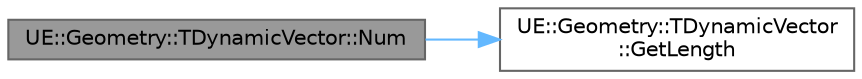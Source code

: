 digraph "UE::Geometry::TDynamicVector::Num"
{
 // INTERACTIVE_SVG=YES
 // LATEX_PDF_SIZE
  bgcolor="transparent";
  edge [fontname=Helvetica,fontsize=10,labelfontname=Helvetica,labelfontsize=10];
  node [fontname=Helvetica,fontsize=10,shape=box,height=0.2,width=0.4];
  rankdir="LR";
  Node1 [id="Node000001",label="UE::Geometry::TDynamicVector::Num",height=0.2,width=0.4,color="gray40", fillcolor="grey60", style="filled", fontcolor="black",tooltip=" "];
  Node1 -> Node2 [id="edge1_Node000001_Node000002",color="steelblue1",style="solid",tooltip=" "];
  Node2 [id="Node000002",label="UE::Geometry::TDynamicVector\l::GetLength",height=0.2,width=0.4,color="grey40", fillcolor="white", style="filled",URL="$d0/deb/classUE_1_1Geometry_1_1TDynamicVector.html#ae4165ec390ba23a184ef89cf3ea025d0",tooltip=" "];
}
